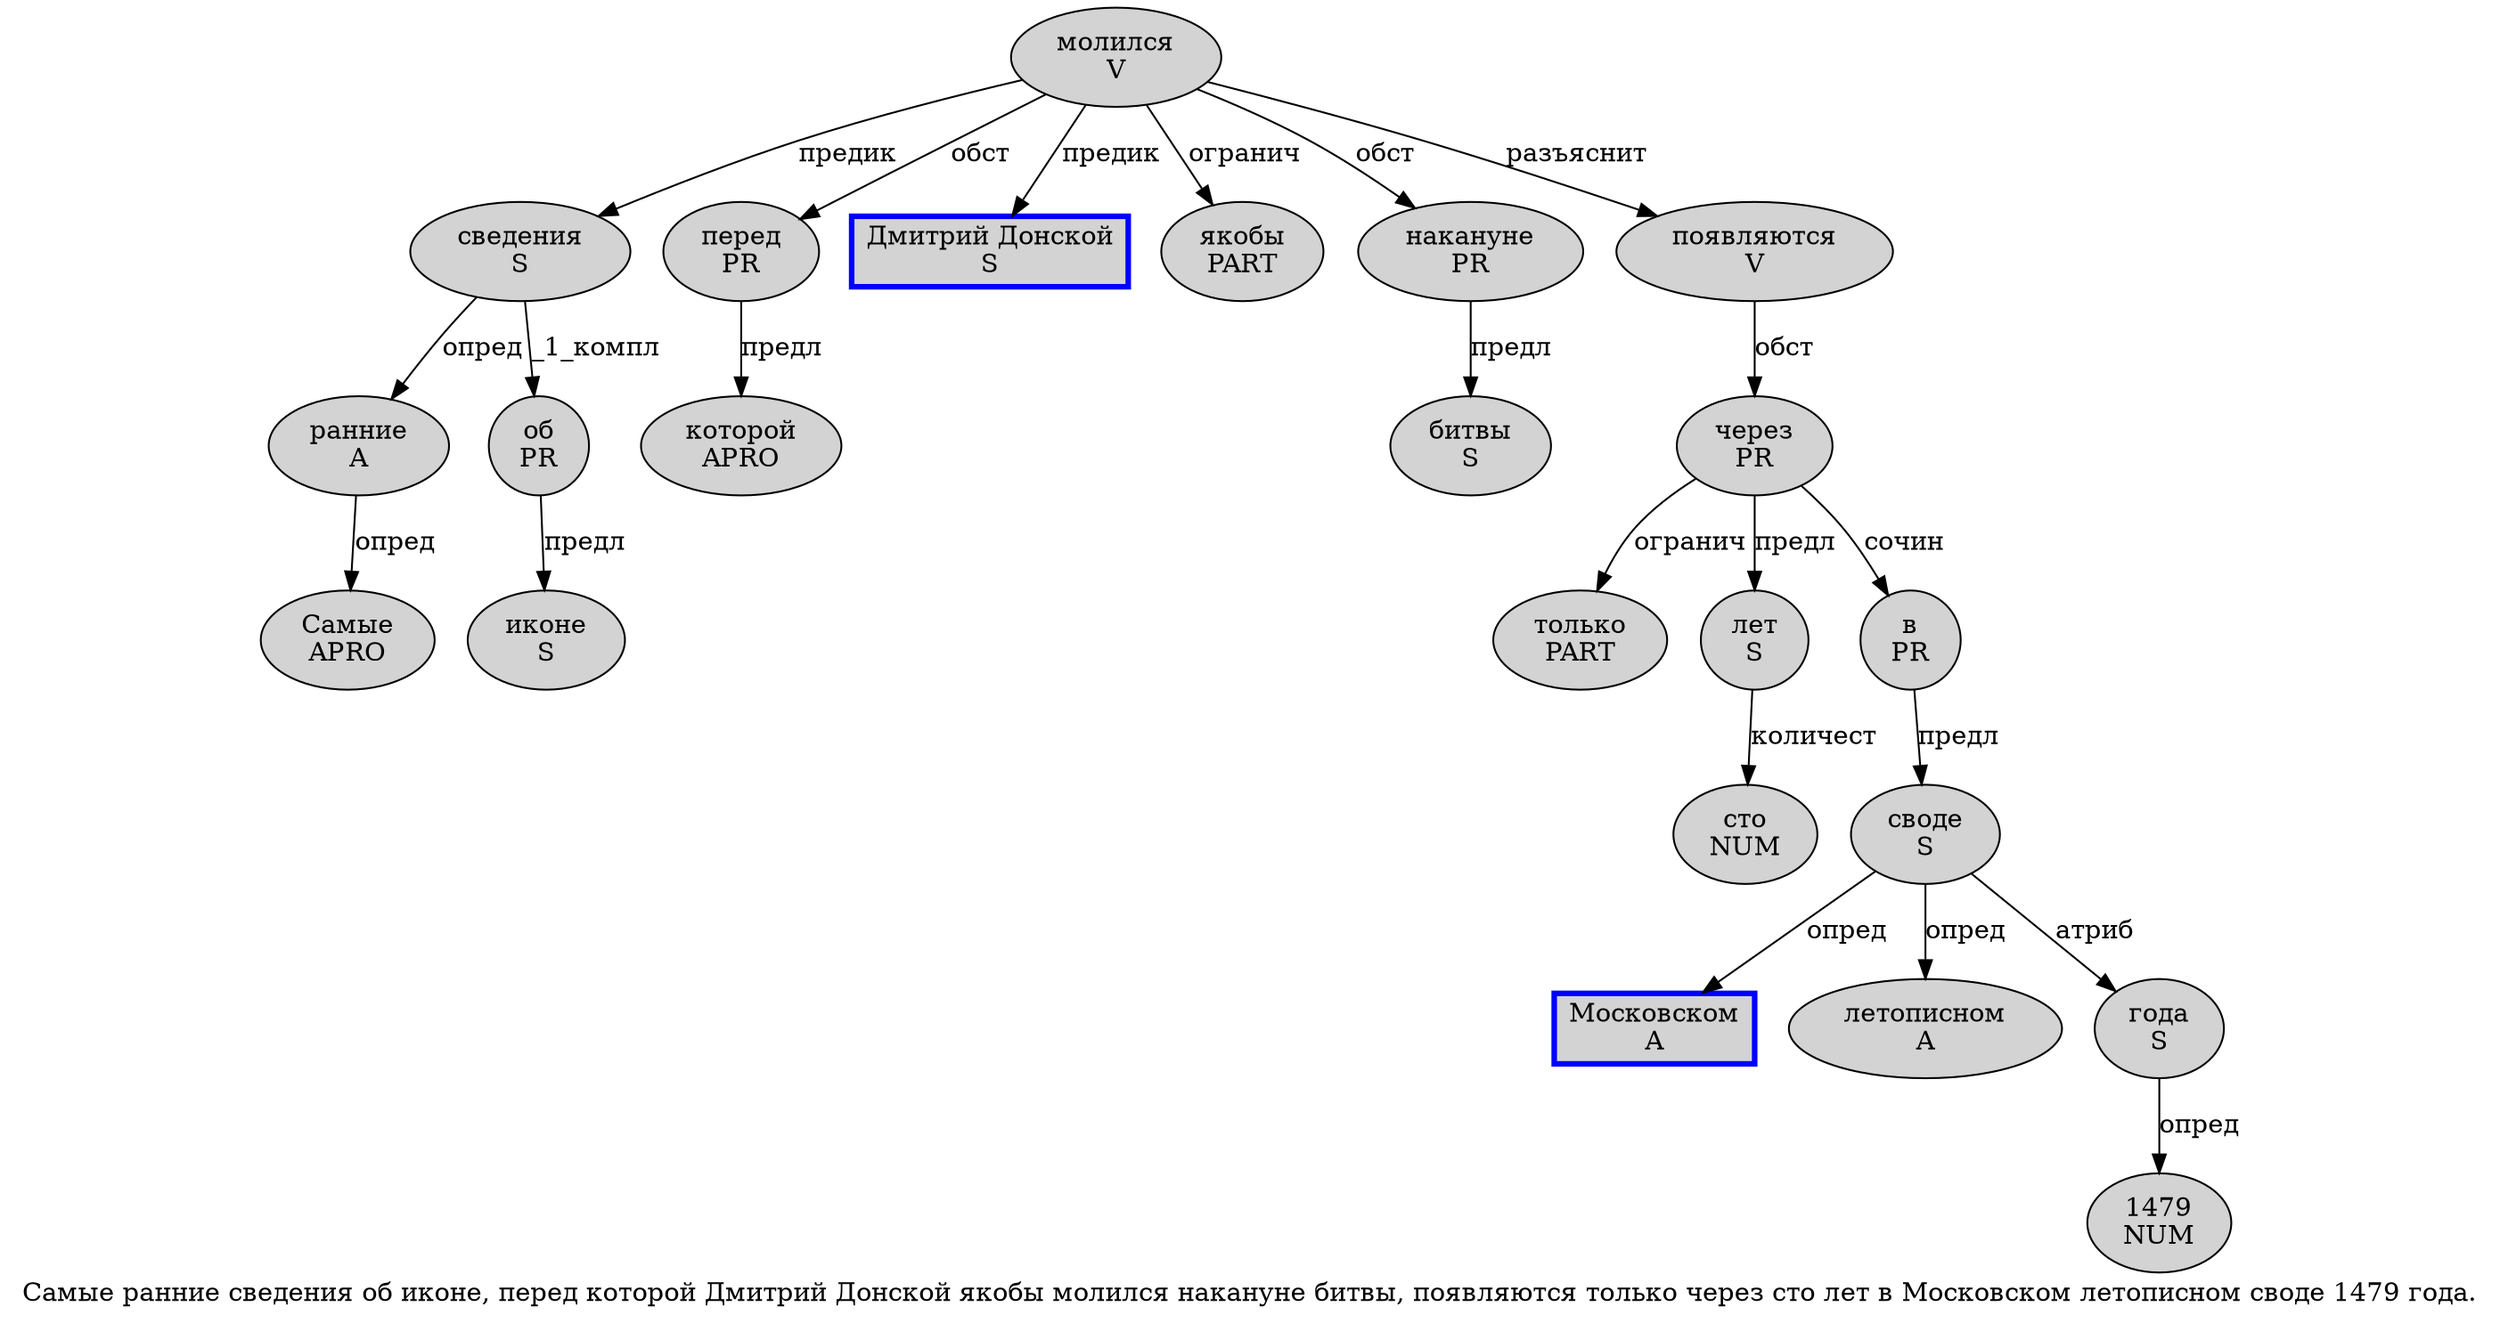 digraph SENTENCE_936 {
	graph [label="Самые ранние сведения об иконе, перед которой Дмитрий Донской якобы молился накануне битвы, появляются только через сто лет в Московском летописном своде 1479 года."]
	node [style=filled]
		0 [label="Самые
APRO" color="" fillcolor=lightgray penwidth=1 shape=ellipse]
		1 [label="ранние
A" color="" fillcolor=lightgray penwidth=1 shape=ellipse]
		2 [label="сведения
S" color="" fillcolor=lightgray penwidth=1 shape=ellipse]
		3 [label="об
PR" color="" fillcolor=lightgray penwidth=1 shape=ellipse]
		4 [label="иконе
S" color="" fillcolor=lightgray penwidth=1 shape=ellipse]
		6 [label="перед
PR" color="" fillcolor=lightgray penwidth=1 shape=ellipse]
		7 [label="которой
APRO" color="" fillcolor=lightgray penwidth=1 shape=ellipse]
		8 [label="Дмитрий Донской
S" color=blue fillcolor=lightgray penwidth=3 shape=box]
		9 [label="якобы
PART" color="" fillcolor=lightgray penwidth=1 shape=ellipse]
		10 [label="молился
V" color="" fillcolor=lightgray penwidth=1 shape=ellipse]
		11 [label="накануне
PR" color="" fillcolor=lightgray penwidth=1 shape=ellipse]
		12 [label="битвы
S" color="" fillcolor=lightgray penwidth=1 shape=ellipse]
		14 [label="появляются
V" color="" fillcolor=lightgray penwidth=1 shape=ellipse]
		15 [label="только
PART" color="" fillcolor=lightgray penwidth=1 shape=ellipse]
		16 [label="через
PR" color="" fillcolor=lightgray penwidth=1 shape=ellipse]
		17 [label="сто
NUM" color="" fillcolor=lightgray penwidth=1 shape=ellipse]
		18 [label="лет
S" color="" fillcolor=lightgray penwidth=1 shape=ellipse]
		19 [label="в
PR" color="" fillcolor=lightgray penwidth=1 shape=ellipse]
		20 [label="Московском
A" color=blue fillcolor=lightgray penwidth=3 shape=box]
		21 [label="летописном
A" color="" fillcolor=lightgray penwidth=1 shape=ellipse]
		22 [label="своде
S" color="" fillcolor=lightgray penwidth=1 shape=ellipse]
		23 [label="1479
NUM" color="" fillcolor=lightgray penwidth=1 shape=ellipse]
		24 [label="года
S" color="" fillcolor=lightgray penwidth=1 shape=ellipse]
			24 -> 23 [label="опред"]
			10 -> 2 [label="предик"]
			10 -> 6 [label="обст"]
			10 -> 8 [label="предик"]
			10 -> 9 [label="огранич"]
			10 -> 11 [label="обст"]
			10 -> 14 [label="разъяснит"]
			3 -> 4 [label="предл"]
			16 -> 15 [label="огранич"]
			16 -> 18 [label="предл"]
			16 -> 19 [label="сочин"]
			6 -> 7 [label="предл"]
			11 -> 12 [label="предл"]
			18 -> 17 [label="количест"]
			14 -> 16 [label="обст"]
			22 -> 20 [label="опред"]
			22 -> 21 [label="опред"]
			22 -> 24 [label="атриб"]
			1 -> 0 [label="опред"]
			2 -> 1 [label="опред"]
			2 -> 3 [label="_1_компл"]
			19 -> 22 [label="предл"]
}
